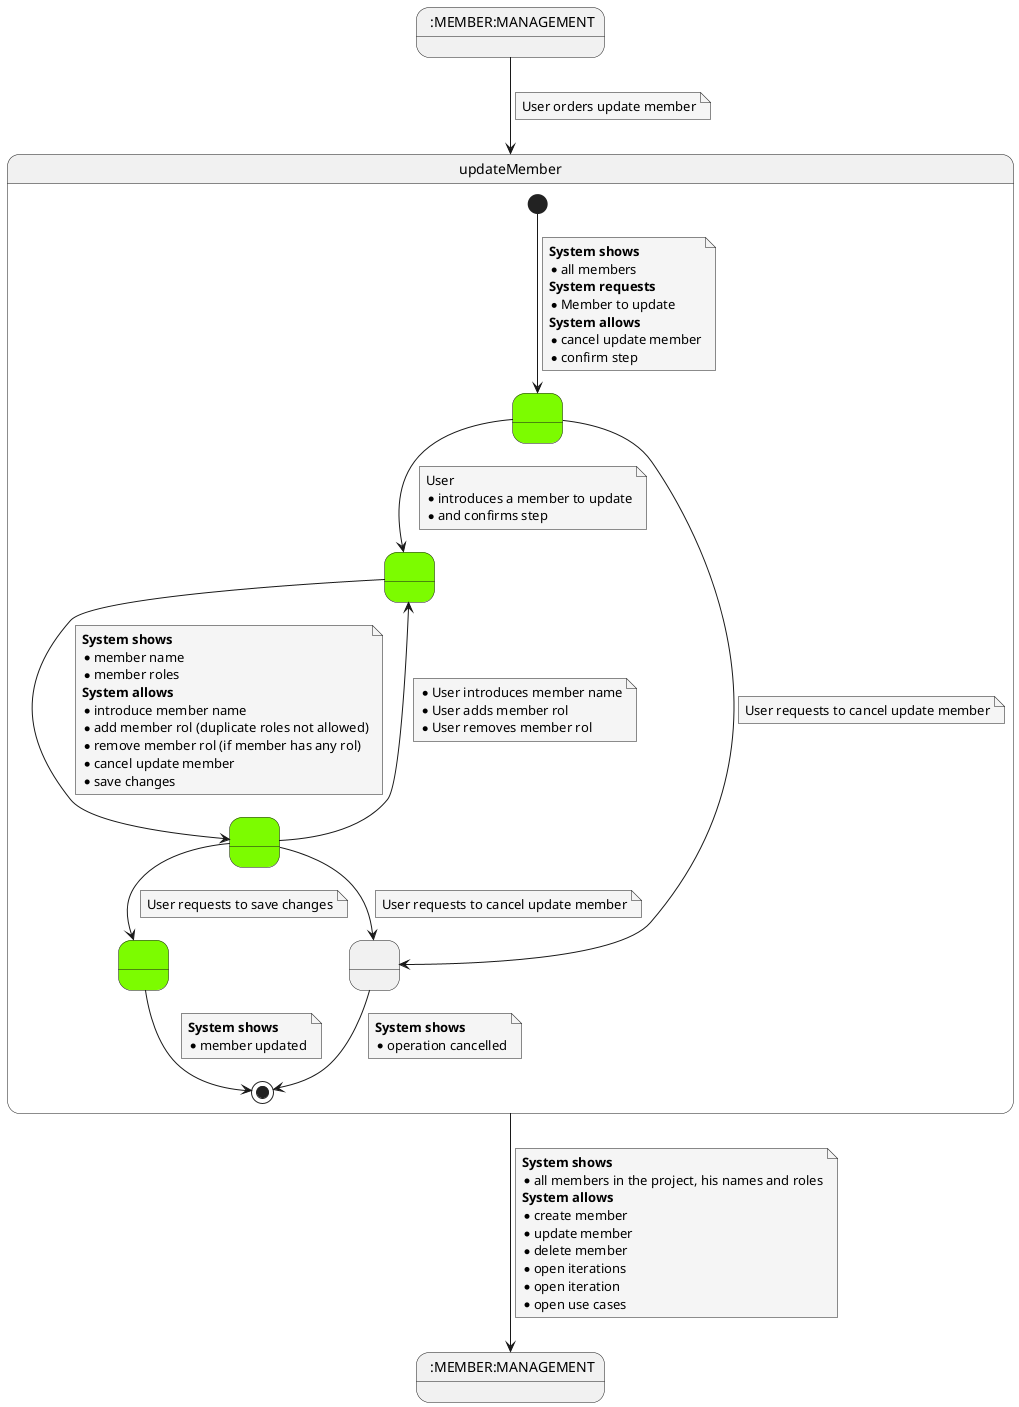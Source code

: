 @startuml

state 0 as " :MEMBER:MANAGEMENT"
state 7 as " :MEMBER:MANAGEMENT"

skinparam {
    NoteBackgroundColor #whiteSmoke
}

0 --> updateMember
note on link
    User orders update member
end note

state updateMember {

state 2 as " " #LawnGreen
state 3 as " " #LawnGreen
state 5 as " " #LawnGreen
state 6 as " " #LawnGreen
state 8 as " "

[*] --> 2
note on link
<b>System shows</b>
* all members
<b>System requests</b>
* Member to update
<b>System allows</b>
* cancel update member
* confirm step
end note

2 --> 3
note on link
    User
    * introduces a member to update
    * and confirms step
end note

2 --> 8
note on link
    User requests to cancel update member
end note

3 --> 5
note on link
<b>System shows</b>
* member name
* member roles
<b>System allows</b>
* introduce member name
* add member rol (duplicate roles not allowed)
* remove member rol (if member has any rol)
* cancel update member
* save changes
end note

5 --> 3
note on link
* User introduces member name
* User adds member rol
* User removes member rol
end note

5 --> 8
note on link
    User requests to cancel update member
end note

8 --> [*]
note on link
<b>System shows</b>
* operation cancelled
end note

5 --> 6
note on link
    User requests to save changes
end note

6 --> [*]
note on link
    <b>System shows</b>
    * member updated
end note

}

updateMember --> 7
note on link
    <b>System shows</b>
    * all members in the project, his names and roles
    <b>System allows</b>
    * create member
    * update member
    * delete member
    * open iterations
    * open iteration
    * open use cases
end note

@enduml
